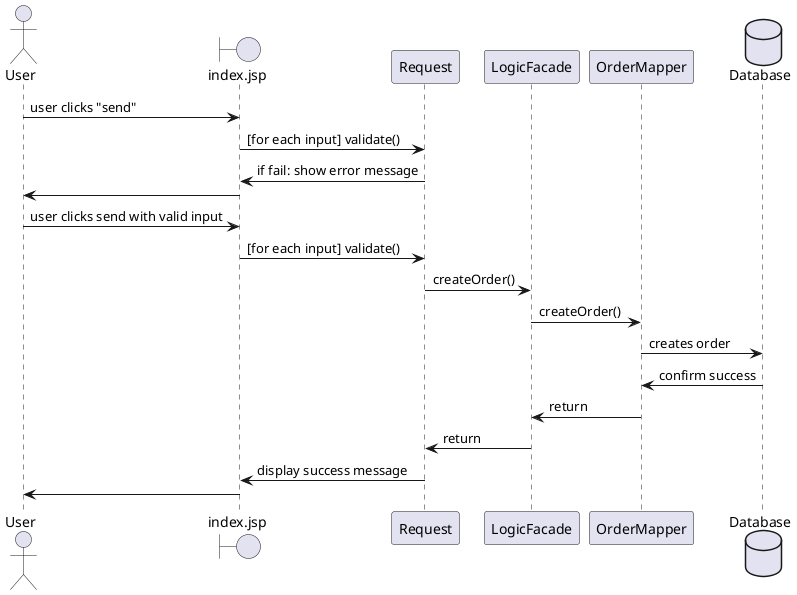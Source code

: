 @startuml

Actor User as user
boundary "index.jsp" as request
participant "Request" as req
participant LogicFacade
participant OrderMapper
database "Database" as database

user -> request : user clicks "send"
request -> req : [for each input] validate()
req -> request : if fail: show error message
request -> user
user -> request : user clicks send with valid input
request -> req : [for each input] validate()

req -> LogicFacade : createOrder()
LogicFacade -> OrderMapper : createOrder()
OrderMapper -> database : creates order
database -> OrderMapper : confirm success
OrderMapper -> LogicFacade : return
LogicFacade -> req : return
req -> request : display success message
request -> user

@enduml